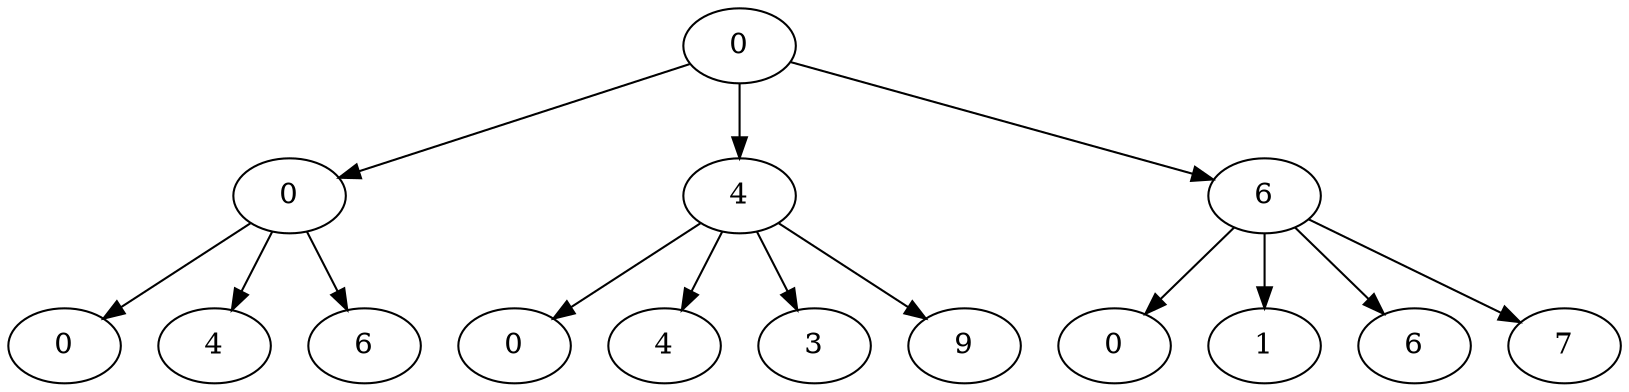 digraph knight0 {
	start [label="0"]
	l1_00 [label="0"]
	l1_04 [label="4"]
	l1_06 [label="6"]

	l2_000 [label="0"]
	l2_004 [label="4"]
	l2_006 [label="6"]

	l2_040 [label="0"]
	l2_044 [label="4"]
	l2_043 [label="3"]
	l2_049 [label="9"]

	l2_060 [label="0"]
	l2_061 [label="1"]
	l2_066 [label="6"]
	l2_067 [label="7"]
	
	start -> l1_00
	start -> l1_04
	start -> l1_06

	l1_00 -> l2_000
	l1_00 -> l2_004
	l1_00 -> l2_006

	l1_04 -> l2_040
	l1_04 -> l2_044
	l1_04 -> l2_043
	l1_04 -> l2_049

	l1_06 -> l2_060
	l1_06 -> l2_061
	l1_06 -> l2_066
	l1_06 -> l2_067

}